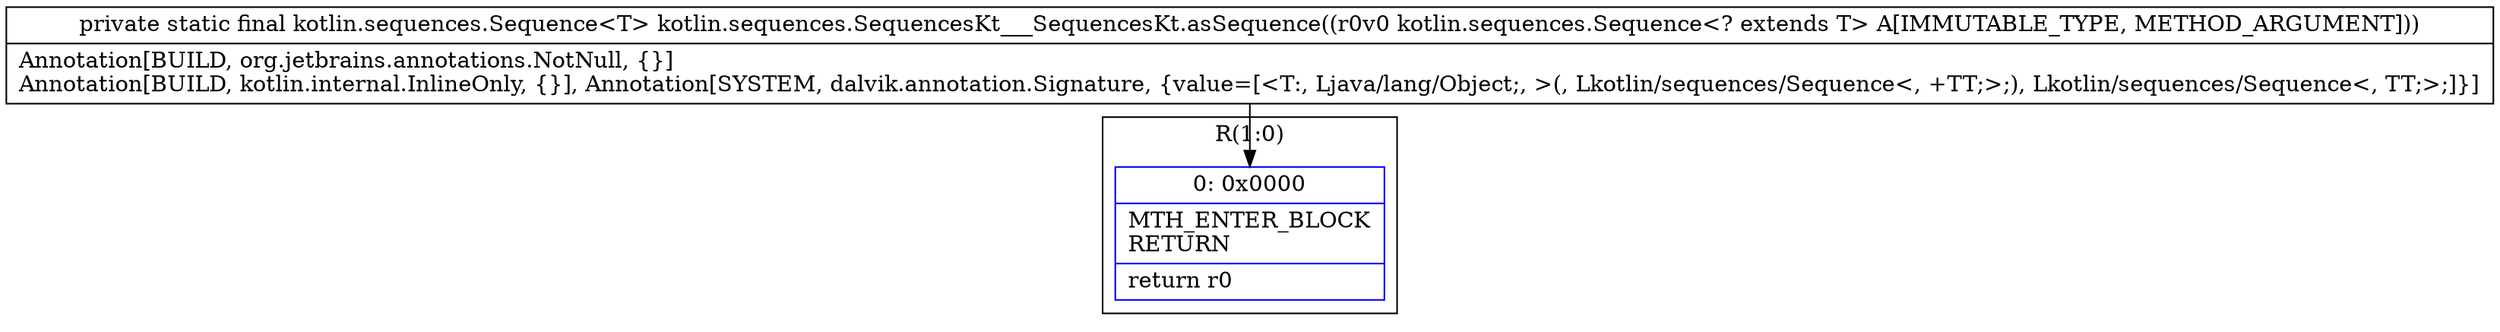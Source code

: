 digraph "CFG forkotlin.sequences.SequencesKt___SequencesKt.asSequence(Lkotlin\/sequences\/Sequence;)Lkotlin\/sequences\/Sequence;" {
subgraph cluster_Region_165134287 {
label = "R(1:0)";
node [shape=record,color=blue];
Node_0 [shape=record,label="{0\:\ 0x0000|MTH_ENTER_BLOCK\lRETURN\l|return r0\l}"];
}
MethodNode[shape=record,label="{private static final kotlin.sequences.Sequence\<T\> kotlin.sequences.SequencesKt___SequencesKt.asSequence((r0v0 kotlin.sequences.Sequence\<? extends T\> A[IMMUTABLE_TYPE, METHOD_ARGUMENT]))  | Annotation[BUILD, org.jetbrains.annotations.NotNull, \{\}]\lAnnotation[BUILD, kotlin.internal.InlineOnly, \{\}], Annotation[SYSTEM, dalvik.annotation.Signature, \{value=[\<T:, Ljava\/lang\/Object;, \>(, Lkotlin\/sequences\/Sequence\<, +TT;\>;), Lkotlin\/sequences\/Sequence\<, TT;\>;]\}]\l}"];
MethodNode -> Node_0;
}

